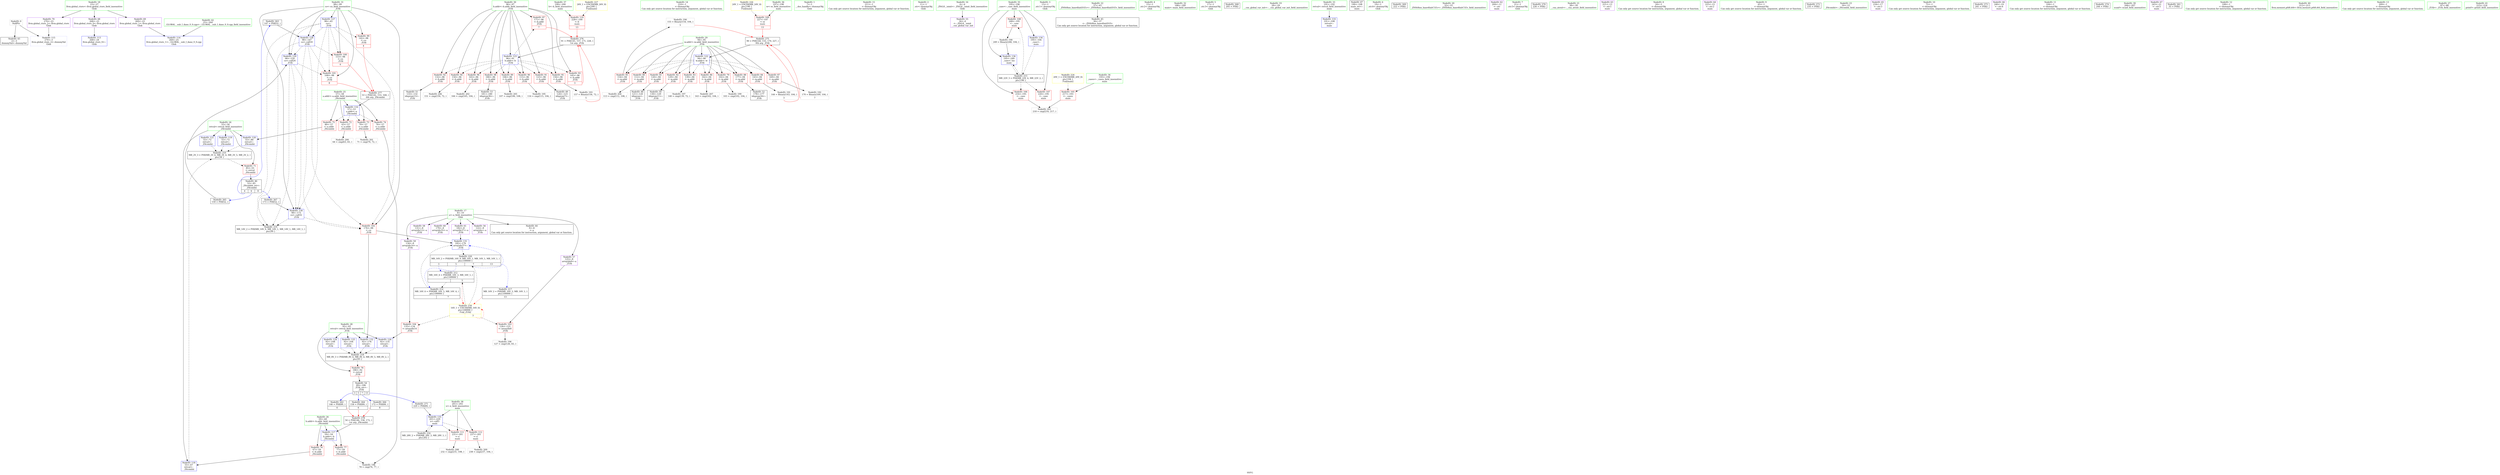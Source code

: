 digraph "SVFG" {
	label="SVFG";

	Node0x555bdbf21be0 [shape=record,color=grey,label="{NodeID: 0\nNullPtr}"];
	Node0x555bdbf21be0 -> Node0x555bdbf3a460[style=solid];
	Node0x555bdbf21be0 -> Node0x555bdbf400d0[style=solid];
	Node0x555bdbf5fdb0 [shape=record,color=black,label="{NodeID: 263\n147 = PHI(52, )\n}"];
	Node0x555bdbf5fdb0 -> Node0x555bdbf40b50[style=solid];
	Node0x555bdbf3a9d0 [shape=record,color=red,label="{NodeID: 97\n171\<--96\n\<--b.addr\n_Z1fii\n|{<s0>7}}"];
	Node0x555bdbf3a9d0:s0 -> Node0x555bdbf60f50[style=solid,color=red];
	Node0x555bdbf38af0 [shape=record,color=green,label="{NodeID: 14\n210\<--1\n\<--dummyObj\nCan only get source location for instruction, argument, global var or function.}"];
	Node0x555bdbf61150 [shape=record,color=black,label="{NodeID: 277\n53 = PHI(142, 153, 168, )\n0th arg _Z4combii }"];
	Node0x555bdbf61150 -> Node0x555bdbf40190[style=solid];
	Node0x555bdbf3e470 [shape=record,color=grey,label="{NodeID: 194\n155 = Binary(154, 104, )\n|{<s0>5}}"];
	Node0x555bdbf3e470:s0 -> Node0x555bdbf60a60[style=solid,color=red];
	Node0x555bdbf3b530 [shape=record,color=red,label="{NodeID: 111\n231\<--201\n\<--x\nmain\n}"];
	Node0x555bdbf3b530 -> Node0x555bdbf46d60[style=solid];
	Node0x555bdbf39740 [shape=record,color=green,label="{NodeID: 28\n92\<--93\nretval\<--retval_field_insensitive\n_Z1fii\n}"];
	Node0x555bdbf39740 -> Node0x555bdbf3d210[style=solid];
	Node0x555bdbf39740 -> Node0x555bdbf40810[style=solid];
	Node0x555bdbf39740 -> Node0x555bdbf408e0[style=solid];
	Node0x555bdbf39740 -> Node0x555bdbf409b0[style=solid];
	Node0x555bdbf39740 -> Node0x555bdbf40e90[style=solid];
	Node0x555bdbf46d60 [shape=record,color=grey,label="{NodeID: 208\n232 = cmp(231, 108, )\n}"];
	Node0x555bdbf408e0 [shape=record,color=blue,label="{NodeID: 125\n92\<--104\nretval\<--\n_Z1fii\n}"];
	Node0x555bdbf408e0 -> Node0x555bdbf50260[style=dashed];
	Node0x555bdbf3a360 [shape=record,color=green,label="{NodeID: 42\n25\<--264\n_GLOBAL__sub_I_dano_0_0.cpp\<--_GLOBAL__sub_I_dano_0_0.cpp_field_insensitive\n}"];
	Node0x555bdbf3a360 -> Node0x555bdbf3b7d0[style=solid];
	Node0x555bdbf3bfa0 [shape=record,color=purple,label="{NodeID: 56\n122\<--8\narrayidx\<--a\n_Z1fii\n}"];
	Node0x555bdbf3cb60 [shape=record,color=purple,label="{NodeID: 70\n270\<--23\nllvm.global_ctors_2\<--llvm.global_ctors\nGlob }"];
	Node0x555bdbf3cb60 -> Node0x555bdbf400d0[style=solid];
	Node0x555bdbf3d6f0 [shape=record,color=red,label="{NodeID: 84\n143\<--94\n\<--w.addr\n_Z1fii\n}"];
	Node0x555bdbf3d6f0 -> Node0x555bdbf443d0[style=solid];
	Node0x555bdbf220e0 [shape=record,color=green,label="{NodeID: 1\n7\<--1\n__dso_handle\<--dummyObj\nGlob }"];
	Node0x555bdbf5feb0 [shape=record,color=black,label="{NodeID: 264\n158 = PHI(89, )\n|{<s0>6}}"];
	Node0x555bdbf5feb0:s0 -> Node0x555bdbf612e0[style=solid,color=red];
	Node0x555bdbf3aaa0 [shape=record,color=red,label="{NodeID: 98\n180\<--96\n\<--b.addr\n_Z1fii\n}"];
	Node0x555bdbf3aaa0 -> Node0x555bdbf3bd30[style=solid];
	Node0x555bdbf38bc0 [shape=record,color=green,label="{NodeID: 15\n211\<--1\n\<--dummyObj\nCan only get source location for instruction, argument, global var or function.}"];
	Node0x555bdbf612e0 [shape=record,color=black,label="{NodeID: 278\n54 = PHI(146, 158, 172, )\n1st arg _Z4combii }"];
	Node0x555bdbf612e0 -> Node0x555bdbf40260[style=solid];
	Node0x555bdbf3e5f0 [shape=record,color=grey,label="{NodeID: 195\n116 = cmp(115, 104, )\n}"];
	Node0x555bdbf3b600 [shape=record,color=red,label="{NodeID: 112\n237\<--201\n\<--x\nmain\n}"];
	Node0x555bdbf3b600 -> Node0x555bdbf46ee0[style=solid];
	Node0x555bdbf39810 [shape=record,color=green,label="{NodeID: 29\n94\<--95\nw.addr\<--w.addr_field_insensitive\n_Z1fii\n}"];
	Node0x555bdbf39810 -> Node0x555bdbf3d2e0[style=solid];
	Node0x555bdbf39810 -> Node0x555bdbf3d3b0[style=solid];
	Node0x555bdbf39810 -> Node0x555bdbf3d480[style=solid];
	Node0x555bdbf39810 -> Node0x555bdbf3d550[style=solid];
	Node0x555bdbf39810 -> Node0x555bdbf3d620[style=solid];
	Node0x555bdbf39810 -> Node0x555bdbf3d6f0[style=solid];
	Node0x555bdbf39810 -> Node0x555bdbf3d7c0[style=solid];
	Node0x555bdbf39810 -> Node0x555bdbf3d890[style=solid];
	Node0x555bdbf39810 -> Node0x555bdbf3d960[style=solid];
	Node0x555bdbf39810 -> Node0x555bdbf3da30[style=solid];
	Node0x555bdbf39810 -> Node0x555bdbf40670[style=solid];
	Node0x555bdbf46ee0 [shape=record,color=grey,label="{NodeID: 209\n238 = cmp(237, 104, )\n}"];
	Node0x555bdbf409b0 [shape=record,color=blue,label="{NodeID: 126\n92\<--135\nretval\<--\n_Z1fii\n}"];
	Node0x555bdbf409b0 -> Node0x555bdbf50260[style=dashed];
	Node0x555bdbf3a460 [shape=record,color=black,label="{NodeID: 43\n2\<--3\ndummyVal\<--dummyVal\n}"];
	Node0x555bdbf3c070 [shape=record,color=purple,label="{NodeID: 57\n125\<--8\narrayidx8\<--a\n_Z1fii\n}"];
	Node0x555bdbf3c070 -> Node0x555bdbf3aeb0[style=solid];
	Node0x555bdbf3cc60 [shape=record,color=red,label="{NodeID: 71\n85\<--55\n\<--retval\n_Z4combii\n}"];
	Node0x555bdbf3cc60 -> Node0x555bdbf3a760[style=solid];
	Node0x555bdbf3d7c0 [shape=record,color=red,label="{NodeID: 85\n154\<--94\n\<--w.addr\n_Z1fii\n}"];
	Node0x555bdbf3d7c0 -> Node0x555bdbf3e470[style=solid];
	Node0x555bdbf30970 [shape=record,color=green,label="{NodeID: 2\n11\<--1\n.str\<--dummyObj\nGlob }"];
	Node0x555bdbf5fff0 [shape=record,color=black,label="{NodeID: 265\n159 = PHI(52, )\n}"];
	Node0x555bdbf5fff0 -> Node0x555bdbf40c20[style=solid];
	Node0x555bdbf3ab70 [shape=record,color=red,label="{NodeID: 99\n142\<--98\n\<--co\n_Z1fii\n|{<s0>4}}"];
	Node0x555bdbf3ab70:s0 -> Node0x555bdbf61150[style=solid,color=red];
	Node0x555bdbf38c90 [shape=record,color=green,label="{NodeID: 16\n4\<--6\n_ZStL8__ioinit\<--_ZStL8__ioinit_field_insensitive\nGlob }"];
	Node0x555bdbf38c90 -> Node0x555bdbf3bed0[style=solid];
	Node0x555bdbf3e770 [shape=record,color=grey,label="{NodeID: 196\n127 = cmp(126, 65, )\n}"];
	Node0x555bdbf3b6d0 [shape=record,color=blue,label="{NodeID: 113\n268\<--24\nllvm.global_ctors_0\<--\nGlob }"];
	Node0x555bdbf398e0 [shape=record,color=green,label="{NodeID: 30\n96\<--97\nb.addr\<--b.addr_field_insensitive\n_Z1fii\n}"];
	Node0x555bdbf398e0 -> Node0x555bdbf3db00[style=solid];
	Node0x555bdbf398e0 -> Node0x555bdbf3dbd0[style=solid];
	Node0x555bdbf398e0 -> Node0x555bdbf3dca0[style=solid];
	Node0x555bdbf398e0 -> Node0x555bdbf3dd70[style=solid];
	Node0x555bdbf398e0 -> Node0x555bdbf3de40[style=solid];
	Node0x555bdbf398e0 -> Node0x555bdbf3df10[style=solid];
	Node0x555bdbf398e0 -> Node0x555bdbf3dfe0[style=solid];
	Node0x555bdbf398e0 -> Node0x555bdbf3a900[style=solid];
	Node0x555bdbf398e0 -> Node0x555bdbf3a9d0[style=solid];
	Node0x555bdbf398e0 -> Node0x555bdbf3aaa0[style=solid];
	Node0x555bdbf398e0 -> Node0x555bdbf40740[style=solid];
	Node0x555bdbf4da60 [shape=record,color=black,label="{NodeID: 210\nMR_2V_3 = PHI(MR_2V_6, MR_2V_4, MR_2V_5, MR_2V_2, )\npts\{56 \}\n}"];
	Node0x555bdbf4da60 -> Node0x555bdbf3cc60[style=dashed];
	Node0x555bdbf40a80 [shape=record,color=blue,label="{NodeID: 127\n98\<--65\nco\<--\n_Z1fii\n}"];
	Node0x555bdbf40a80 -> Node0x555bdbf3ab70[style=dashed];
	Node0x555bdbf40a80 -> Node0x555bdbf3ac40[style=dashed];
	Node0x555bdbf40a80 -> Node0x555bdbf3ad10[style=dashed];
	Node0x555bdbf40a80 -> Node0x555bdbf3ade0[style=dashed];
	Node0x555bdbf40a80 -> Node0x555bdbf40b50[style=dashed];
	Node0x555bdbf40a80 -> Node0x555bdbf40c20[style=dashed];
	Node0x555bdbf40a80 -> Node0x555bdbf40cf0[style=dashed];
	Node0x555bdbf40a80 -> Node0x555bdbf50760[style=dashed];
	Node0x555bdbf3a560 [shape=record,color=black,label="{NodeID: 44\n9\<--8\n\<--a\nCan only get source location for instruction, argument, global var or function.}"];
	Node0x555bdbf52680 [shape=record,color=yellow,style=double,label="{NodeID: 224\n20V_1 = ENCHI(MR_20V_0)\npts\{194 \}\nFun[main]}"];
	Node0x555bdbf52680 -> Node0x555bdbf3b050[style=dashed];
	Node0x555bdbf3c140 [shape=record,color=purple,label="{NodeID: 58\n131\<--8\narrayidx12\<--a\n_Z1fii\n}"];
	Node0x555bdbf3cd30 [shape=record,color=red,label="{NodeID: 72\n63\<--57\n\<--a.addr\n_Z4combii\n}"];
	Node0x555bdbf3cd30 -> Node0x555bdbf3ed70[style=solid];
	Node0x555bdbf3d890 [shape=record,color=red,label="{NodeID: 86\n162\<--94\n\<--w.addr\n_Z1fii\n}"];
	Node0x555bdbf3d890 -> Node0x555bdbf46be0[style=solid];
	Node0x555bdbf303c0 [shape=record,color=green,label="{NodeID: 3\n13\<--1\n.str.1\<--dummyObj\nGlob }"];
	Node0x555bdbf60130 [shape=record,color=black,label="{NodeID: 266\n172 = PHI(89, )\n|{<s0>8}}"];
	Node0x555bdbf60130:s0 -> Node0x555bdbf612e0[style=solid,color=red];
	Node0x555bdbf3ac40 [shape=record,color=red,label="{NodeID: 100\n153\<--98\n\<--co\n_Z1fii\n|{<s0>6}}"];
	Node0x555bdbf3ac40:s0 -> Node0x555bdbf61150[style=solid,color=red];
	Node0x555bdbf38d60 [shape=record,color=green,label="{NodeID: 17\n8\<--10\na\<--a_field_insensitive\nGlob }"];
	Node0x555bdbf38d60 -> Node0x555bdbf3a560[style=solid];
	Node0x555bdbf38d60 -> Node0x555bdbf3bfa0[style=solid];
	Node0x555bdbf38d60 -> Node0x555bdbf3c070[style=solid];
	Node0x555bdbf38d60 -> Node0x555bdbf3c140[style=solid];
	Node0x555bdbf38d60 -> Node0x555bdbf3c210[style=solid];
	Node0x555bdbf38d60 -> Node0x555bdbf3c2e0[style=solid];
	Node0x555bdbf38d60 -> Node0x555bdbf3c3b0[style=solid];
	Node0x555bdbf3e8f0 [shape=record,color=grey,label="{NodeID: 197\n140 = cmp(139, 72, )\n}"];
	Node0x555bdbf3b7d0 [shape=record,color=blue,label="{NodeID: 114\n269\<--25\nllvm.global_ctors_1\<--_GLOBAL__sub_I_dano_0_0.cpp\nGlob }"];
	Node0x555bdbf399b0 [shape=record,color=green,label="{NodeID: 31\n98\<--99\nco\<--co_field_insensitive\n_Z1fii\n}"];
	Node0x555bdbf399b0 -> Node0x555bdbf3ab70[style=solid];
	Node0x555bdbf399b0 -> Node0x555bdbf3ac40[style=solid];
	Node0x555bdbf399b0 -> Node0x555bdbf3ad10[style=solid];
	Node0x555bdbf399b0 -> Node0x555bdbf3ade0[style=solid];
	Node0x555bdbf399b0 -> Node0x555bdbf40a80[style=solid];
	Node0x555bdbf399b0 -> Node0x555bdbf40b50[style=solid];
	Node0x555bdbf399b0 -> Node0x555bdbf40c20[style=solid];
	Node0x555bdbf399b0 -> Node0x555bdbf40cf0[style=solid];
	Node0x555bdbf40b50 [shape=record,color=blue,label="{NodeID: 128\n98\<--147\nco\<--call18\n_Z1fii\n}"];
	Node0x555bdbf40b50 -> Node0x555bdbf3ac40[style=dashed];
	Node0x555bdbf40b50 -> Node0x555bdbf3ad10[style=dashed];
	Node0x555bdbf40b50 -> Node0x555bdbf3ade0[style=dashed];
	Node0x555bdbf40b50 -> Node0x555bdbf40c20[style=dashed];
	Node0x555bdbf40b50 -> Node0x555bdbf40cf0[style=dashed];
	Node0x555bdbf40b50 -> Node0x555bdbf50760[style=dashed];
	Node0x555bdbf3a660 [shape=record,color=black,label="{NodeID: 45\n36\<--37\n\<--_ZNSt8ios_base4InitD1Ev\nCan only get source location for instruction, argument, global var or function.}"];
	Node0x555bdbf3c210 [shape=record,color=purple,label="{NodeID: 59\n134\<--8\narrayidx14\<--a\n_Z1fii\n}"];
	Node0x555bdbf3c210 -> Node0x555bdbf3af80[style=solid];
	Node0x555bdbf3ce00 [shape=record,color=red,label="{NodeID: 73\n70\<--57\n\<--a.addr\n_Z4combii\n}"];
	Node0x555bdbf3ce00 -> Node0x555bdbf3eef0[style=solid];
	Node0x555bdbf3d960 [shape=record,color=red,label="{NodeID: 87\n169\<--94\n\<--w.addr\n_Z1fii\n}"];
	Node0x555bdbf3d960 -> Node0x555bdbf3e170[style=solid];
	Node0x555bdbf21c70 [shape=record,color=green,label="{NodeID: 4\n15\<--1\n.str.2\<--dummyObj\nGlob }"];
	Node0x555bdbf60270 [shape=record,color=black,label="{NodeID: 267\n173 = PHI(52, )\n}"];
	Node0x555bdbf60270 -> Node0x555bdbf40cf0[style=solid];
	Node0x555bdbf3ad10 [shape=record,color=red,label="{NodeID: 101\n168\<--98\n\<--co\n_Z1fii\n|{<s0>8}}"];
	Node0x555bdbf3ad10:s0 -> Node0x555bdbf61150[style=solid,color=red];
	Node0x555bdbf38e30 [shape=record,color=green,label="{NodeID: 18\n23\<--27\nllvm.global_ctors\<--llvm.global_ctors_field_insensitive\nGlob }"];
	Node0x555bdbf38e30 -> Node0x555bdbf3c960[style=solid];
	Node0x555bdbf38e30 -> Node0x555bdbf3ca60[style=solid];
	Node0x555bdbf38e30 -> Node0x555bdbf3cb60[style=solid];
	Node0x555bdbf3ea70 [shape=record,color=grey,label="{NodeID: 198\n78 = cmp(76, 77, )\n}"];
	Node0x555bdbf400d0 [shape=record,color=blue, style = dotted,label="{NodeID: 115\n270\<--3\nllvm.global_ctors_2\<--dummyVal\nGlob }"];
	Node0x555bdbf39a80 [shape=record,color=green,label="{NodeID: 32\n188\<--189\nmain\<--main_field_insensitive\n}"];
	Node0x555bdbf4e460 [shape=record,color=black,label="{NodeID: 212\nMR_16V_4 = PHI(MR_16V_3, MR_16V_1, )\npts\{100000 \}\n|{|<s1>5}}"];
	Node0x555bdbf4e460 -> Node0x555bdbf4ee60[style=dashed];
	Node0x555bdbf4e460:s1 -> Node0x555bdbf52f70[style=dashed,color=red];
	Node0x555bdbf40c20 [shape=record,color=blue,label="{NodeID: 129\n98\<--159\nco\<--call24\n_Z1fii\n}"];
	Node0x555bdbf40c20 -> Node0x555bdbf3ad10[style=dashed];
	Node0x555bdbf40c20 -> Node0x555bdbf3ade0[style=dashed];
	Node0x555bdbf40c20 -> Node0x555bdbf40cf0[style=dashed];
	Node0x555bdbf40c20 -> Node0x555bdbf50760[style=dashed];
	Node0x555bdbf3a760 [shape=record,color=black,label="{NodeID: 46\n52\<--85\n_Z4combii_ret\<--\n_Z4combii\n|{<s0>4|<s1>6|<s2>8}}"];
	Node0x555bdbf3a760:s0 -> Node0x555bdbf5fdb0[style=solid,color=blue];
	Node0x555bdbf3a760:s1 -> Node0x555bdbf5fff0[style=solid,color=blue];
	Node0x555bdbf3a760:s2 -> Node0x555bdbf60270[style=solid,color=blue];
	Node0x555bdbf52840 [shape=record,color=yellow,style=double,label="{NodeID: 226\n24V_1 = ENCHI(MR_24V_0)\npts\{198 \}\nFun[main]}"];
	Node0x555bdbf52840 -> Node0x555bdbf3b390[style=dashed];
	Node0x555bdbf3c2e0 [shape=record,color=purple,label="{NodeID: 60\n179\<--8\narrayidx35\<--a\n_Z1fii\n}"];
	Node0x555bdbf3ced0 [shape=record,color=red,label="{NodeID: 74\n76\<--57\n\<--a.addr\n_Z4combii\n}"];
	Node0x555bdbf3ced0 -> Node0x555bdbf3ea70[style=solid];
	Node0x555bdbf3da30 [shape=record,color=red,label="{NodeID: 88\n177\<--94\n\<--w.addr\n_Z1fii\n}"];
	Node0x555bdbf3da30 -> Node0x555bdbf3bc60[style=solid];
	Node0x555bdbf306a0 [shape=record,color=green,label="{NodeID: 5\n17\<--1\n.str.3\<--dummyObj\nGlob }"];
	Node0x555bdbf603b0 [shape=record,color=black,label="{NodeID: 268\n205 = PHI()\n}"];
	Node0x555bdbf3ade0 [shape=record,color=red,label="{NodeID: 102\n176\<--98\n\<--co\n_Z1fii\n}"];
	Node0x555bdbf3ade0 -> Node0x555bdbf40dc0[style=solid];
	Node0x555bdbf3ade0 -> Node0x555bdbf40e90[style=solid];
	Node0x555bdbf38f00 [shape=record,color=green,label="{NodeID: 19\n28\<--29\n__cxx_global_var_init\<--__cxx_global_var_init_field_insensitive\n}"];
	Node0x555bdbf3ebf0 [shape=record,color=grey,label="{NodeID: 199\n103 = cmp(102, 104, )\n}"];
	Node0x555bdbf40190 [shape=record,color=blue,label="{NodeID: 116\n57\<--53\na.addr\<--a\n_Z4combii\n}"];
	Node0x555bdbf40190 -> Node0x555bdbf3cd30[style=dashed];
	Node0x555bdbf40190 -> Node0x555bdbf3ce00[style=dashed];
	Node0x555bdbf40190 -> Node0x555bdbf3ced0[style=dashed];
	Node0x555bdbf40190 -> Node0x555bdbf3cfa0[style=dashed];
	Node0x555bdbf39b80 [shape=record,color=green,label="{NodeID: 33\n191\<--192\nretval\<--retval_field_insensitive\nmain\n}"];
	Node0x555bdbf39b80 -> Node0x555bdbf40f60[style=solid];
	Node0x555bdbf40cf0 [shape=record,color=blue,label="{NodeID: 130\n98\<--173\nco\<--call32\n_Z1fii\n}"];
	Node0x555bdbf40cf0 -> Node0x555bdbf3ade0[style=dashed];
	Node0x555bdbf40cf0 -> Node0x555bdbf50760[style=dashed];
	Node0x555bdbf3a830 [shape=record,color=black,label="{NodeID: 47\n190\<--108\nmain_ret\<--\nmain\n}"];
	Node0x555bdbf52920 [shape=record,color=yellow,style=double,label="{NodeID: 227\n26V_1 = ENCHI(MR_26V_0)\npts\{200 \}\nFun[main]}"];
	Node0x555bdbf52920 -> Node0x555bdbf3b460[style=dashed];
	Node0x555bdbf3c3b0 [shape=record,color=purple,label="{NodeID: 61\n182\<--8\narrayidx37\<--a\n_Z1fii\n}"];
	Node0x555bdbf3c3b0 -> Node0x555bdbf40dc0[style=solid];
	Node0x555bdbf3cfa0 [shape=record,color=red,label="{NodeID: 75\n80\<--57\n\<--a.addr\n_Z4combii\n}"];
	Node0x555bdbf3cfa0 -> Node0x555bdbf404d0[style=solid];
	Node0x555bdbf3db00 [shape=record,color=red,label="{NodeID: 89\n106\<--96\n\<--b.addr\n_Z1fii\n}"];
	Node0x555bdbf3db00 -> Node0x555bdbf468e0[style=solid];
	Node0x555bdbf30730 [shape=record,color=green,label="{NodeID: 6\n19\<--1\n.str.4\<--dummyObj\nGlob }"];
	Node0x555bdbf60480 [shape=record,color=black,label="{NodeID: 269\n222 = PHI()\n}"];
	Node0x555bdbf3aeb0 [shape=record,color=red,label="{NodeID: 103\n126\<--125\n\<--arrayidx8\n_Z1fii\n}"];
	Node0x555bdbf3aeb0 -> Node0x555bdbf3e770[style=solid];
	Node0x555bdbf38fd0 [shape=record,color=green,label="{NodeID: 20\n32\<--33\n_ZNSt8ios_base4InitC1Ev\<--_ZNSt8ios_base4InitC1Ev_field_insensitive\n}"];
	Node0x555bdbf3ed70 [shape=record,color=grey,label="{NodeID: 200\n64 = cmp(63, 65, )\n}"];
	Node0x555bdbf40260 [shape=record,color=blue,label="{NodeID: 117\n59\<--54\nb.addr\<--b\n_Z4combii\n}"];
	Node0x555bdbf40260 -> Node0x555bdbf3d070[style=dashed];
	Node0x555bdbf40260 -> Node0x555bdbf3d140[style=dashed];
	Node0x555bdbf39c50 [shape=record,color=green,label="{NodeID: 34\n193\<--194\n_cases\<--_cases_field_insensitive\nmain\n}"];
	Node0x555bdbf39c50 -> Node0x555bdbf3b050[style=solid];
	Node0x555bdbf4ee60 [shape=record,color=black,label="{NodeID: 214\nMR_16V_6 = PHI(MR_16V_5, MR_16V_4, )\npts\{100000 \}\n|{|<s1>7}}"];
	Node0x555bdbf4ee60 -> Node0x555bdbf40dc0[style=dashed];
	Node0x555bdbf4ee60:s1 -> Node0x555bdbf52f70[style=dashed,color=red];
	Node0x555bdbf40dc0 [shape=record,color=blue,label="{NodeID: 131\n182\<--176\narrayidx37\<--\n_Z1fii\n}"];
	Node0x555bdbf40dc0 -> Node0x555bdbf50c60[style=dashed];
	Node0x555bdbf3b920 [shape=record,color=black,label="{NodeID: 48\n121\<--120\nidxprom\<--\n_Z1fii\n}"];
	Node0x555bdbf3c480 [shape=record,color=purple,label="{NodeID: 62\n204\<--11\n\<--.str\nmain\n}"];
	Node0x555bdbf3d070 [shape=record,color=red,label="{NodeID: 76\n67\<--59\n\<--b.addr\n_Z4combii\n}"];
	Node0x555bdbf3d070 -> Node0x555bdbf40330[style=solid];
	Node0x555bdbf3dbd0 [shape=record,color=red,label="{NodeID: 90\n115\<--96\n\<--b.addr\n_Z1fii\n}"];
	Node0x555bdbf3dbd0 -> Node0x555bdbf3e5f0[style=solid];
	Node0x555bdbf37e90 [shape=record,color=green,label="{NodeID: 7\n21\<--1\n.str.5\<--dummyObj\nGlob }"];
	Node0x555bdbf60550 [shape=record,color=black,label="{NodeID: 270\n226 = PHI()\n}"];
	Node0x555bdbf3af80 [shape=record,color=red,label="{NodeID: 104\n135\<--134\n\<--arrayidx14\n_Z1fii\n}"];
	Node0x555bdbf3af80 -> Node0x555bdbf409b0[style=solid];
	Node0x555bdbf390d0 [shape=record,color=green,label="{NodeID: 21\n38\<--39\n__cxa_atexit\<--__cxa_atexit_field_insensitive\n}"];
	Node0x555bdbf3eef0 [shape=record,color=grey,label="{NodeID: 201\n71 = cmp(70, 72, )\n}"];
	Node0x555bdbf40330 [shape=record,color=blue,label="{NodeID: 118\n55\<--67\nretval\<--\n_Z4combii\n}"];
	Node0x555bdbf40330 -> Node0x555bdbf4da60[style=dashed];
	Node0x555bdbf39d20 [shape=record,color=green,label="{NodeID: 35\n195\<--196\n_case\<--_case_field_insensitive\nmain\n}"];
	Node0x555bdbf39d20 -> Node0x555bdbf3b120[style=solid];
	Node0x555bdbf39d20 -> Node0x555bdbf3b1f0[style=solid];
	Node0x555bdbf39d20 -> Node0x555bdbf3b2c0[style=solid];
	Node0x555bdbf39d20 -> Node0x555bdbf41030[style=solid];
	Node0x555bdbf39d20 -> Node0x555bdbf411d0[style=solid];
	Node0x555bdbf4f360 [shape=record,color=black,label="{NodeID: 215\nMR_22V_3 = PHI(MR_22V_4, MR_22V_2, )\npts\{196 \}\n}"];
	Node0x555bdbf4f360 -> Node0x555bdbf3b120[style=dashed];
	Node0x555bdbf4f360 -> Node0x555bdbf3b1f0[style=dashed];
	Node0x555bdbf4f360 -> Node0x555bdbf3b2c0[style=dashed];
	Node0x555bdbf4f360 -> Node0x555bdbf411d0[style=dashed];
	Node0x555bdbf40e90 [shape=record,color=blue,label="{NodeID: 132\n92\<--176\nretval\<--\n_Z1fii\n}"];
	Node0x555bdbf40e90 -> Node0x555bdbf50260[style=dashed];
	Node0x555bdbf3b9f0 [shape=record,color=black,label="{NodeID: 49\n124\<--123\nidxprom7\<--\n_Z1fii\n}"];
	Node0x555bdbf3c550 [shape=record,color=purple,label="{NodeID: 63\n221\<--13\n\<--.str.1\nmain\n}"];
	Node0x555bdbf3d140 [shape=record,color=red,label="{NodeID: 77\n77\<--59\n\<--b.addr\n_Z4combii\n}"];
	Node0x555bdbf3d140 -> Node0x555bdbf3ea70[style=solid];
	Node0x555bdbf3dca0 [shape=record,color=red,label="{NodeID: 91\n123\<--96\n\<--b.addr\n_Z1fii\n}"];
	Node0x555bdbf3dca0 -> Node0x555bdbf3b9f0[style=solid];
	Node0x555bdbf37f20 [shape=record,color=green,label="{NodeID: 8\n24\<--1\n\<--dummyObj\nCan only get source location for instruction, argument, global var or function.}"];
	Node0x555bdbf60620 [shape=record,color=black,label="{NodeID: 271\n229 = PHI(89, )\n}"];
	Node0x555bdbf60620 -> Node0x555bdbf41100[style=solid];
	Node0x555bdbf3b050 [shape=record,color=red,label="{NodeID: 105\n217\<--193\n\<--_cases\nmain\n}"];
	Node0x555bdbf3b050 -> Node0x555bdbf465e0[style=solid];
	Node0x555bdbf391d0 [shape=record,color=green,label="{NodeID: 22\n37\<--43\n_ZNSt8ios_base4InitD1Ev\<--_ZNSt8ios_base4InitD1Ev_field_insensitive\n}"];
	Node0x555bdbf391d0 -> Node0x555bdbf3a660[style=solid];
	Node0x555bdbf464a0 [shape=record,color=grey,label="{NodeID: 202\n166 = cmp(165, 104, )\n}"];
	Node0x555bdbf40400 [shape=record,color=blue,label="{NodeID: 119\n55\<--72\nretval\<--\n_Z4combii\n}"];
	Node0x555bdbf40400 -> Node0x555bdbf4da60[style=dashed];
	Node0x555bdbf39df0 [shape=record,color=green,label="{NodeID: 36\n197\<--198\nw\<--w_field_insensitive\nmain\n}"];
	Node0x555bdbf39df0 -> Node0x555bdbf3b390[style=solid];
	Node0x555bdbf4f860 [shape=record,color=black,label="{NodeID: 216\nMR_28V_2 = PHI(MR_28V_3, MR_28V_1, )\npts\{202 \}\n}"];
	Node0x555bdbf4f860 -> Node0x555bdbf41100[style=dashed];
	Node0x555bdbf40f60 [shape=record,color=blue,label="{NodeID: 133\n191\<--108\nretval\<--\nmain\n}"];
	Node0x555bdbf3bac0 [shape=record,color=black,label="{NodeID: 50\n130\<--129\nidxprom11\<--\n_Z1fii\n}"];
	Node0x555bdbf3c620 [shape=record,color=purple,label="{NodeID: 64\n225\<--15\n\<--.str.2\nmain\n}"];
	Node0x555bdbf3d210 [shape=record,color=red,label="{NodeID: 78\n186\<--92\n\<--retval\n_Z1fii\n}"];
	Node0x555bdbf3d210 -> Node0x555bdbf3be00[style=solid];
	Node0x555bdbf3dd70 [shape=record,color=red,label="{NodeID: 92\n132\<--96\n\<--b.addr\n_Z1fii\n}"];
	Node0x555bdbf3dd70 -> Node0x555bdbf3bb90[style=solid];
	Node0x555bdbf37fb0 [shape=record,color=green,label="{NodeID: 9\n65\<--1\n\<--dummyObj\nCan only get source location for instruction, argument, global var or function.}"];
	Node0x555bdbf607f0 [shape=record,color=black,label="{NodeID: 272\n235 = PHI()\n}"];
	Node0x555bdbf3b120 [shape=record,color=red,label="{NodeID: 106\n216\<--195\n\<--_case\nmain\n}"];
	Node0x555bdbf3b120 -> Node0x555bdbf465e0[style=solid];
	Node0x555bdbf392d0 [shape=record,color=green,label="{NodeID: 23\n50\<--51\n_Z4combii\<--_Z4combii_field_insensitive\n}"];
	Node0x555bdbf465e0 [shape=record,color=grey,label="{NodeID: 203\n218 = cmp(216, 217, )\n}"];
	Node0x555bdbf404d0 [shape=record,color=blue,label="{NodeID: 120\n55\<--80\nretval\<--\n_Z4combii\n}"];
	Node0x555bdbf404d0 -> Node0x555bdbf4da60[style=dashed];
	Node0x555bdbf39ec0 [shape=record,color=green,label="{NodeID: 37\n199\<--200\nb\<--b_field_insensitive\nmain\n}"];
	Node0x555bdbf39ec0 -> Node0x555bdbf3b460[style=solid];
	Node0x555bdbf4fd60 [shape=record,color=black,label="{NodeID: 217\nMR_16V_2 = PHI(MR_16V_3, MR_16V_1, )\npts\{100000 \}\n|{<s0>13}}"];
	Node0x555bdbf4fd60:s0 -> Node0x555bdbf52f70[style=dashed,color=red];
	Node0x555bdbf41030 [shape=record,color=blue,label="{NodeID: 134\n195\<--104\n_case\<--\nmain\n}"];
	Node0x555bdbf41030 -> Node0x555bdbf4f360[style=dashed];
	Node0x555bdbf3bb90 [shape=record,color=black,label="{NodeID: 51\n133\<--132\nidxprom13\<--\n_Z1fii\n}"];
	Node0x555bdbf3c6f0 [shape=record,color=purple,label="{NodeID: 65\n234\<--17\n\<--.str.3\nmain\n}"];
	Node0x555bdbf3d2e0 [shape=record,color=red,label="{NodeID: 79\n102\<--94\n\<--w.addr\n_Z1fii\n}"];
	Node0x555bdbf3d2e0 -> Node0x555bdbf3ebf0[style=solid];
	Node0x555bdbf3de40 [shape=record,color=red,label="{NodeID: 93\n145\<--96\n\<--b.addr\n_Z1fii\n|{<s0>3}}"];
	Node0x555bdbf3de40:s0 -> Node0x555bdbf60f50[style=solid,color=red];
	Node0x555bdbf38040 [shape=record,color=green,label="{NodeID: 10\n72\<--1\n\<--dummyObj\nCan only get source location for instruction, argument, global var or function.}"];
	Node0x555bdbf608c0 [shape=record,color=black,label="{NodeID: 273\n241 = PHI()\n}"];
	Node0x555bdbf44250 [shape=record,color=grey,label="{NodeID: 190\n249 = Binary(248, 104, )\n}"];
	Node0x555bdbf44250 -> Node0x555bdbf411d0[style=solid];
	Node0x555bdbf3b1f0 [shape=record,color=red,label="{NodeID: 107\n220\<--195\n\<--_case\nmain\n}"];
	Node0x555bdbf393d0 [shape=record,color=green,label="{NodeID: 24\n55\<--56\nretval\<--retval_field_insensitive\n_Z4combii\n}"];
	Node0x555bdbf393d0 -> Node0x555bdbf3cc60[style=solid];
	Node0x555bdbf393d0 -> Node0x555bdbf40330[style=solid];
	Node0x555bdbf393d0 -> Node0x555bdbf40400[style=solid];
	Node0x555bdbf393d0 -> Node0x555bdbf404d0[style=solid];
	Node0x555bdbf393d0 -> Node0x555bdbf405a0[style=solid];
	Node0x555bdbf46760 [shape=record,color=grey,label="{NodeID: 204\n113 = cmp(112, 108, )\n}"];
	Node0x555bdbf405a0 [shape=record,color=blue,label="{NodeID: 121\n55\<--72\nretval\<--\n_Z4combii\n}"];
	Node0x555bdbf405a0 -> Node0x555bdbf4da60[style=dashed];
	Node0x555bdbf39f90 [shape=record,color=green,label="{NodeID: 38\n201\<--202\nx\<--x_field_insensitive\nmain\n}"];
	Node0x555bdbf39f90 -> Node0x555bdbf3b530[style=solid];
	Node0x555bdbf39f90 -> Node0x555bdbf3b600[style=solid];
	Node0x555bdbf39f90 -> Node0x555bdbf41100[style=solid];
	Node0x555bdbf50260 [shape=record,color=black,label="{NodeID: 218\nMR_8V_3 = PHI(MR_8V_6, MR_8V_4, MR_8V_5, MR_8V_2, )\npts\{93 \}\n}"];
	Node0x555bdbf50260 -> Node0x555bdbf3d210[style=dashed];
	Node0x555bdbf41100 [shape=record,color=blue,label="{NodeID: 135\n201\<--229\nx\<--call3\nmain\n}"];
	Node0x555bdbf41100 -> Node0x555bdbf3b530[style=dashed];
	Node0x555bdbf41100 -> Node0x555bdbf3b600[style=dashed];
	Node0x555bdbf41100 -> Node0x555bdbf4f860[style=dashed];
	Node0x555bdbf3bc60 [shape=record,color=black,label="{NodeID: 52\n178\<--177\nidxprom34\<--\n_Z1fii\n}"];
	Node0x555bdbf3c7c0 [shape=record,color=purple,label="{NodeID: 66\n240\<--19\n\<--.str.4\nmain\n}"];
	Node0x555bdbf3d3b0 [shape=record,color=red,label="{NodeID: 80\n112\<--94\n\<--w.addr\n_Z1fii\n}"];
	Node0x555bdbf3d3b0 -> Node0x555bdbf46760[style=solid];
	Node0x555bdbf3df10 [shape=record,color=red,label="{NodeID: 94\n150\<--96\n\<--b.addr\n_Z1fii\n}"];
	Node0x555bdbf3df10 -> Node0x555bdbf46a60[style=solid];
	Node0x555bdbf38880 [shape=record,color=green,label="{NodeID: 11\n104\<--1\n\<--dummyObj\nCan only get source location for instruction, argument, global var or function.}"];
	Node0x555bdbf60990 [shape=record,color=black,label="{NodeID: 274\n244 = PHI()\n}"];
	Node0x555bdbf443d0 [shape=record,color=grey,label="{NodeID: 191\n144 = Binary(143, 104, )\n|{<s0>3}}"];
	Node0x555bdbf443d0:s0 -> Node0x555bdbf60a60[style=solid,color=red];
	Node0x555bdbf3b2c0 [shape=record,color=red,label="{NodeID: 108\n248\<--195\n\<--_case\nmain\n}"];
	Node0x555bdbf3b2c0 -> Node0x555bdbf44250[style=solid];
	Node0x555bdbf394a0 [shape=record,color=green,label="{NodeID: 25\n57\<--58\na.addr\<--a.addr_field_insensitive\n_Z4combii\n}"];
	Node0x555bdbf394a0 -> Node0x555bdbf3cd30[style=solid];
	Node0x555bdbf394a0 -> Node0x555bdbf3ce00[style=solid];
	Node0x555bdbf394a0 -> Node0x555bdbf3ced0[style=solid];
	Node0x555bdbf394a0 -> Node0x555bdbf3cfa0[style=solid];
	Node0x555bdbf394a0 -> Node0x555bdbf40190[style=solid];
	Node0x555bdbf468e0 [shape=record,color=grey,label="{NodeID: 205\n107 = cmp(106, 108, )\n}"];
	Node0x555bdbf40670 [shape=record,color=blue,label="{NodeID: 122\n94\<--90\nw.addr\<--w\n_Z1fii\n}"];
	Node0x555bdbf40670 -> Node0x555bdbf3d2e0[style=dashed];
	Node0x555bdbf40670 -> Node0x555bdbf3d3b0[style=dashed];
	Node0x555bdbf40670 -> Node0x555bdbf3d480[style=dashed];
	Node0x555bdbf40670 -> Node0x555bdbf3d550[style=dashed];
	Node0x555bdbf40670 -> Node0x555bdbf3d620[style=dashed];
	Node0x555bdbf40670 -> Node0x555bdbf3d6f0[style=dashed];
	Node0x555bdbf40670 -> Node0x555bdbf3d7c0[style=dashed];
	Node0x555bdbf40670 -> Node0x555bdbf3d890[style=dashed];
	Node0x555bdbf40670 -> Node0x555bdbf3d960[style=dashed];
	Node0x555bdbf40670 -> Node0x555bdbf3da30[style=dashed];
	Node0x555bdbf3a060 [shape=record,color=green,label="{NodeID: 39\n206\<--207\nscanf\<--scanf_field_insensitive\n}"];
	Node0x555bdbf50760 [shape=record,color=black,label="{NodeID: 219\nMR_14V_2 = PHI(MR_14V_9, MR_14V_1, MR_14V_1, MR_14V_1, )\npts\{99 \}\n}"];
	Node0x555bdbf411d0 [shape=record,color=blue,label="{NodeID: 136\n195\<--249\n_case\<--inc\nmain\n}"];
	Node0x555bdbf411d0 -> Node0x555bdbf4f360[style=dashed];
	Node0x555bdbf3bd30 [shape=record,color=black,label="{NodeID: 53\n181\<--180\nidxprom36\<--\n_Z1fii\n}"];
	Node0x555bdbf3c890 [shape=record,color=purple,label="{NodeID: 67\n243\<--21\n\<--.str.5\nmain\n}"];
	Node0x555bdbf3d480 [shape=record,color=red,label="{NodeID: 81\n120\<--94\n\<--w.addr\n_Z1fii\n}"];
	Node0x555bdbf3d480 -> Node0x555bdbf3b920[style=solid];
	Node0x555bdbf5f180 [shape=record,color=black,label="{NodeID: 261\n35 = PHI()\n}"];
	Node0x555bdbf3dfe0 [shape=record,color=red,label="{NodeID: 95\n156\<--96\n\<--b.addr\n_Z1fii\n}"];
	Node0x555bdbf3dfe0 -> Node0x555bdbf3e2f0[style=solid];
	Node0x555bdbf38950 [shape=record,color=green,label="{NodeID: 12\n108\<--1\n\<--dummyObj\nCan only get source location for instruction, argument, global var or function.}"];
	Node0x555bdbf60a60 [shape=record,color=black,label="{NodeID: 275\n90 = PHI(144, 155, 170, 227, )\n0th arg _Z1fii }"];
	Node0x555bdbf60a60 -> Node0x555bdbf40670[style=solid];
	Node0x555bdbf3e170 [shape=record,color=grey,label="{NodeID: 192\n170 = Binary(169, 104, )\n|{<s0>7}}"];
	Node0x555bdbf3e170:s0 -> Node0x555bdbf60a60[style=solid,color=red];
	Node0x555bdbf3b390 [shape=record,color=red,label="{NodeID: 109\n227\<--197\n\<--w\nmain\n|{<s0>13}}"];
	Node0x555bdbf3b390:s0 -> Node0x555bdbf60a60[style=solid,color=red];
	Node0x555bdbf39570 [shape=record,color=green,label="{NodeID: 26\n59\<--60\nb.addr\<--b.addr_field_insensitive\n_Z4combii\n}"];
	Node0x555bdbf39570 -> Node0x555bdbf3d070[style=solid];
	Node0x555bdbf39570 -> Node0x555bdbf3d140[style=solid];
	Node0x555bdbf39570 -> Node0x555bdbf40260[style=solid];
	Node0x555bdbf46a60 [shape=record,color=grey,label="{NodeID: 206\n151 = cmp(150, 72, )\n}"];
	Node0x555bdbf40740 [shape=record,color=blue,label="{NodeID: 123\n96\<--91\nb.addr\<--b\n_Z1fii\n}"];
	Node0x555bdbf40740 -> Node0x555bdbf3db00[style=dashed];
	Node0x555bdbf40740 -> Node0x555bdbf3dbd0[style=dashed];
	Node0x555bdbf40740 -> Node0x555bdbf3dca0[style=dashed];
	Node0x555bdbf40740 -> Node0x555bdbf3dd70[style=dashed];
	Node0x555bdbf40740 -> Node0x555bdbf3de40[style=dashed];
	Node0x555bdbf40740 -> Node0x555bdbf3df10[style=dashed];
	Node0x555bdbf40740 -> Node0x555bdbf3dfe0[style=dashed];
	Node0x555bdbf40740 -> Node0x555bdbf3a900[style=dashed];
	Node0x555bdbf40740 -> Node0x555bdbf3a9d0[style=dashed];
	Node0x555bdbf40740 -> Node0x555bdbf3aaa0[style=dashed];
	Node0x555bdbf3a160 [shape=record,color=green,label="{NodeID: 40\n212\<--213\nllvm.memset.p0i8.i64\<--llvm.memset.p0i8.i64_field_insensitive\n}"];
	Node0x555bdbf50c60 [shape=record,color=black,label="{NodeID: 220\nMR_16V_2 = PHI(MR_16V_9, MR_16V_1, MR_16V_1, MR_16V_1, )\npts\{100000 \}\n|{<s0>3|<s1>5|<s2>7|<s3>13}}"];
	Node0x555bdbf50c60:s0 -> Node0x555bdbf4e460[style=dashed,color=blue];
	Node0x555bdbf50c60:s1 -> Node0x555bdbf4ee60[style=dashed,color=blue];
	Node0x555bdbf50c60:s2 -> Node0x555bdbf40dc0[style=dashed,color=blue];
	Node0x555bdbf50c60:s3 -> Node0x555bdbf4fd60[style=dashed,color=blue];
	Node0x555bdbf3be00 [shape=record,color=black,label="{NodeID: 54\n89\<--186\n_Z1fii_ret\<--\n_Z1fii\n|{<s0>3|<s1>5|<s2>7|<s3>13}}"];
	Node0x555bdbf3be00:s0 -> Node0x555bdbf5fbc0[style=solid,color=blue];
	Node0x555bdbf3be00:s1 -> Node0x555bdbf5feb0[style=solid,color=blue];
	Node0x555bdbf3be00:s2 -> Node0x555bdbf60130[style=solid,color=blue];
	Node0x555bdbf3be00:s3 -> Node0x555bdbf60620[style=solid,color=blue];
	Node0x555bdbf52f70 [shape=record,color=yellow,style=double,label="{NodeID: 234\n16V_1 = ENCHI(MR_16V_0)\npts\{100000 \}\nFun[_Z1fii]|{|<s4>3}}"];
	Node0x555bdbf52f70 -> Node0x555bdbf3aeb0[style=dashed];
	Node0x555bdbf52f70 -> Node0x555bdbf3af80[style=dashed];
	Node0x555bdbf52f70 -> Node0x555bdbf4e460[style=dashed];
	Node0x555bdbf52f70 -> Node0x555bdbf50c60[style=dashed];
	Node0x555bdbf52f70:s4 -> Node0x555bdbf52f70[style=dashed,color=red];
	Node0x555bdbf3c960 [shape=record,color=purple,label="{NodeID: 68\n268\<--23\nllvm.global_ctors_0\<--llvm.global_ctors\nGlob }"];
	Node0x555bdbf3c960 -> Node0x555bdbf3b6d0[style=solid];
	Node0x555bdbf3d550 [shape=record,color=red,label="{NodeID: 82\n129\<--94\n\<--w.addr\n_Z1fii\n}"];
	Node0x555bdbf3d550 -> Node0x555bdbf3bac0[style=solid];
	Node0x555bdbf5fbc0 [shape=record,color=black,label="{NodeID: 262\n146 = PHI(89, )\n|{<s0>4}}"];
	Node0x555bdbf5fbc0:s0 -> Node0x555bdbf612e0[style=solid,color=red];
	Node0x555bdbf3a900 [shape=record,color=red,label="{NodeID: 96\n165\<--96\n\<--b.addr\n_Z1fii\n}"];
	Node0x555bdbf3a900 -> Node0x555bdbf464a0[style=solid];
	Node0x555bdbf38a20 [shape=record,color=green,label="{NodeID: 13\n209\<--1\n\<--dummyObj\nCan only get source location for instruction, argument, global var or function.}"];
	Node0x555bdbf60f50 [shape=record,color=black,label="{NodeID: 276\n91 = PHI(145, 157, 171, 228, )\n1st arg _Z1fii }"];
	Node0x555bdbf60f50 -> Node0x555bdbf40740[style=solid];
	Node0x555bdbf3e2f0 [shape=record,color=grey,label="{NodeID: 193\n157 = Binary(156, 72, )\n|{<s0>5}}"];
	Node0x555bdbf3e2f0:s0 -> Node0x555bdbf60f50[style=solid,color=red];
	Node0x555bdbf3b460 [shape=record,color=red,label="{NodeID: 110\n228\<--199\n\<--b\nmain\n|{<s0>13}}"];
	Node0x555bdbf3b460:s0 -> Node0x555bdbf60f50[style=solid,color=red];
	Node0x555bdbf39640 [shape=record,color=green,label="{NodeID: 27\n87\<--88\n_Z1fii\<--_Z1fii_field_insensitive\n}"];
	Node0x555bdbf46be0 [shape=record,color=grey,label="{NodeID: 207\n163 = cmp(162, 104, )\n}"];
	Node0x555bdbf40810 [shape=record,color=blue,label="{NodeID: 124\n92\<--108\nretval\<--\n_Z1fii\n}"];
	Node0x555bdbf40810 -> Node0x555bdbf50260[style=dashed];
	Node0x555bdbf3a260 [shape=record,color=green,label="{NodeID: 41\n223\<--224\nprintf\<--printf_field_insensitive\n}"];
	Node0x555bdbf3bed0 [shape=record,color=purple,label="{NodeID: 55\n34\<--4\n\<--_ZStL8__ioinit\n__cxx_global_var_init\n}"];
	Node0x555bdbf3ca60 [shape=record,color=purple,label="{NodeID: 69\n269\<--23\nllvm.global_ctors_1\<--llvm.global_ctors\nGlob }"];
	Node0x555bdbf3ca60 -> Node0x555bdbf3b7d0[style=solid];
	Node0x555bdbf3d620 [shape=record,color=red,label="{NodeID: 83\n139\<--94\n\<--w.addr\n_Z1fii\n}"];
	Node0x555bdbf3d620 -> Node0x555bdbf3e8f0[style=solid];
}
